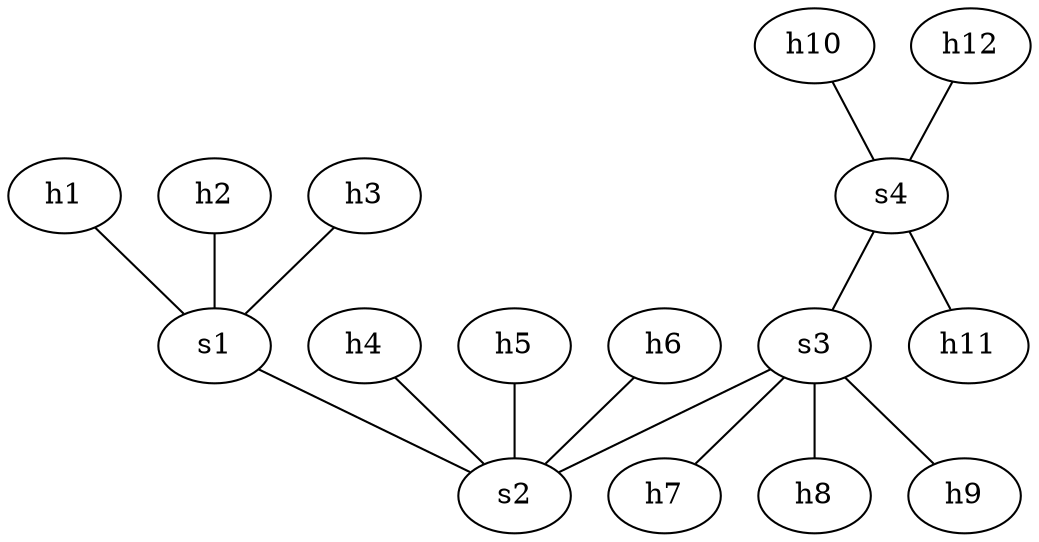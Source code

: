 graph {
    h1--s1
    h2--s1
    h3--s1
    h4--s2
    h5--s2
    h6--s2
    h10--s4
    h12--s4
    s1--s2
    s3--s2
    s4--s3
    s3--h7
    s3--h8
    s3--h9
    s4--h11
}